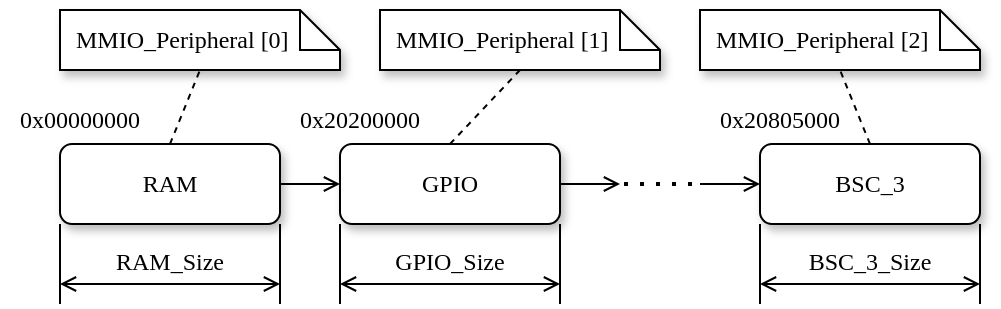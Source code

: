 <mxfile version="21.6.8" type="device">
  <diagram name="Page-1" id="RLWIMaJ11JOtgV8sg24g">
    <mxGraphModel dx="757" dy="554" grid="1" gridSize="10" guides="1" tooltips="1" connect="1" arrows="1" fold="1" page="1" pageScale="1" pageWidth="850" pageHeight="1100" math="0" shadow="0">
      <root>
        <mxCell id="0" />
        <mxCell id="1" parent="0" />
        <mxCell id="hkHh-y2pcCfkuMu4-OPQ-24" style="edgeStyle=orthogonalEdgeStyle;rounded=0;orthogonalLoop=1;jettySize=auto;html=1;exitX=1;exitY=0.5;exitDx=0;exitDy=0;entryX=0;entryY=0.5;entryDx=0;entryDy=0;endArrow=open;endFill=0;" parent="1" source="hkHh-y2pcCfkuMu4-OPQ-1" target="hkHh-y2pcCfkuMu4-OPQ-18" edge="1">
          <mxGeometry relative="1" as="geometry" />
        </mxCell>
        <mxCell id="hkHh-y2pcCfkuMu4-OPQ-1" value="RAM" style="rounded=1;whiteSpace=wrap;html=1;shadow=1;glass=0;fontFamily=Computer Modern;" parent="1" vertex="1">
          <mxGeometry x="150" y="367" width="110" height="40" as="geometry" />
        </mxCell>
        <mxCell id="hkHh-y2pcCfkuMu4-OPQ-5" value="0x00000000" style="text;html=1;strokeColor=none;fillColor=none;align=center;verticalAlign=middle;whiteSpace=wrap;rounded=0;fontFamily=Computer Modern;" parent="1" vertex="1">
          <mxGeometry x="120" y="340" width="80" height="30" as="geometry" />
        </mxCell>
        <mxCell id="hkHh-y2pcCfkuMu4-OPQ-12" style="edgeStyle=orthogonalEdgeStyle;rounded=0;orthogonalLoop=1;jettySize=auto;html=1;exitX=1;exitY=0.5;exitDx=0;exitDy=0;entryX=0;entryY=0.5;entryDx=0;entryDy=0;" parent="1" edge="1">
          <mxGeometry relative="1" as="geometry">
            <mxPoint x="460" y="390" as="targetPoint" />
          </mxGeometry>
        </mxCell>
        <mxCell id="hkHh-y2pcCfkuMu4-OPQ-13" value="RAM_Size" style="text;html=1;strokeColor=none;fillColor=none;align=center;verticalAlign=middle;whiteSpace=wrap;rounded=0;fontFamily=Computer Modern;" parent="1" vertex="1">
          <mxGeometry x="170" y="411" width="70" height="30" as="geometry" />
        </mxCell>
        <mxCell id="hkHh-y2pcCfkuMu4-OPQ-14" value="" style="endArrow=none;html=1;rounded=0;entryX=0;entryY=1;entryDx=0;entryDy=0;" parent="1" target="hkHh-y2pcCfkuMu4-OPQ-1" edge="1">
          <mxGeometry width="50" height="50" relative="1" as="geometry">
            <mxPoint x="150" y="447" as="sourcePoint" />
            <mxPoint x="150" y="427" as="targetPoint" />
          </mxGeometry>
        </mxCell>
        <mxCell id="hkHh-y2pcCfkuMu4-OPQ-15" value="" style="endArrow=none;html=1;rounded=0;entryX=0;entryY=1;entryDx=0;entryDy=0;" parent="1" edge="1">
          <mxGeometry width="50" height="50" relative="1" as="geometry">
            <mxPoint x="260" y="447" as="sourcePoint" />
            <mxPoint x="260" y="407" as="targetPoint" />
          </mxGeometry>
        </mxCell>
        <mxCell id="hkHh-y2pcCfkuMu4-OPQ-16" value="" style="endArrow=open;startArrow=open;html=1;rounded=0;startFill=0;endFill=0;" parent="1" edge="1">
          <mxGeometry width="50" height="50" relative="1" as="geometry">
            <mxPoint x="150" y="437" as="sourcePoint" />
            <mxPoint x="260" y="437" as="targetPoint" />
          </mxGeometry>
        </mxCell>
        <mxCell id="hkHh-y2pcCfkuMu4-OPQ-31" style="edgeStyle=orthogonalEdgeStyle;rounded=0;orthogonalLoop=1;jettySize=auto;html=1;exitX=1;exitY=0.5;exitDx=0;exitDy=0;endArrow=open;endFill=0;" parent="1" source="hkHh-y2pcCfkuMu4-OPQ-18" edge="1">
          <mxGeometry relative="1" as="geometry">
            <mxPoint x="430" y="387.143" as="targetPoint" />
          </mxGeometry>
        </mxCell>
        <mxCell id="hkHh-y2pcCfkuMu4-OPQ-18" value="GPIO" style="rounded=1;whiteSpace=wrap;html=1;shadow=1;glass=0;fontFamily=Computer Modern;" parent="1" vertex="1">
          <mxGeometry x="290" y="367" width="110" height="40" as="geometry" />
        </mxCell>
        <mxCell id="hkHh-y2pcCfkuMu4-OPQ-19" value="0x20200000" style="text;html=1;strokeColor=none;fillColor=none;align=center;verticalAlign=middle;whiteSpace=wrap;rounded=0;fontFamily=Computer Modern;" parent="1" vertex="1">
          <mxGeometry x="260" y="340" width="80" height="30" as="geometry" />
        </mxCell>
        <mxCell id="hkHh-y2pcCfkuMu4-OPQ-20" value="GPIO_Size" style="text;html=1;strokeColor=none;fillColor=none;align=center;verticalAlign=middle;whiteSpace=wrap;rounded=0;fontFamily=Computer Modern;" parent="1" vertex="1">
          <mxGeometry x="310" y="411" width="70" height="30" as="geometry" />
        </mxCell>
        <mxCell id="hkHh-y2pcCfkuMu4-OPQ-21" value="" style="endArrow=none;html=1;rounded=0;entryX=0;entryY=1;entryDx=0;entryDy=0;" parent="1" target="hkHh-y2pcCfkuMu4-OPQ-18" edge="1">
          <mxGeometry width="50" height="50" relative="1" as="geometry">
            <mxPoint x="290" y="447" as="sourcePoint" />
            <mxPoint x="290" y="427" as="targetPoint" />
          </mxGeometry>
        </mxCell>
        <mxCell id="hkHh-y2pcCfkuMu4-OPQ-22" value="" style="endArrow=none;html=1;rounded=0;entryX=0;entryY=1;entryDx=0;entryDy=0;" parent="1" edge="1">
          <mxGeometry width="50" height="50" relative="1" as="geometry">
            <mxPoint x="400" y="447" as="sourcePoint" />
            <mxPoint x="400" y="407" as="targetPoint" />
          </mxGeometry>
        </mxCell>
        <mxCell id="hkHh-y2pcCfkuMu4-OPQ-23" value="" style="endArrow=open;startArrow=open;html=1;rounded=0;startFill=0;endFill=0;" parent="1" edge="1">
          <mxGeometry width="50" height="50" relative="1" as="geometry">
            <mxPoint x="290" y="437" as="sourcePoint" />
            <mxPoint x="400" y="437" as="targetPoint" />
          </mxGeometry>
        </mxCell>
        <mxCell id="hkHh-y2pcCfkuMu4-OPQ-25" value="BSC_3" style="rounded=1;whiteSpace=wrap;html=1;shadow=1;glass=0;fontFamily=Computer Modern;" parent="1" vertex="1">
          <mxGeometry x="500" y="367" width="110" height="40" as="geometry" />
        </mxCell>
        <mxCell id="hkHh-y2pcCfkuMu4-OPQ-26" value="0x20805000" style="text;html=1;strokeColor=none;fillColor=none;align=center;verticalAlign=middle;whiteSpace=wrap;rounded=0;fontFamily=Computer Modern;" parent="1" vertex="1">
          <mxGeometry x="470" y="340" width="80" height="30" as="geometry" />
        </mxCell>
        <mxCell id="hkHh-y2pcCfkuMu4-OPQ-27" value="BSC_3_Size" style="text;html=1;strokeColor=none;fillColor=none;align=center;verticalAlign=middle;whiteSpace=wrap;rounded=0;fontFamily=Computer Modern;" parent="1" vertex="1">
          <mxGeometry x="520" y="411" width="70" height="30" as="geometry" />
        </mxCell>
        <mxCell id="hkHh-y2pcCfkuMu4-OPQ-28" value="" style="endArrow=none;html=1;rounded=0;entryX=0;entryY=1;entryDx=0;entryDy=0;" parent="1" target="hkHh-y2pcCfkuMu4-OPQ-25" edge="1">
          <mxGeometry width="50" height="50" relative="1" as="geometry">
            <mxPoint x="500" y="447" as="sourcePoint" />
            <mxPoint x="500" y="427" as="targetPoint" />
          </mxGeometry>
        </mxCell>
        <mxCell id="hkHh-y2pcCfkuMu4-OPQ-29" value="" style="endArrow=none;html=1;rounded=0;entryX=0;entryY=1;entryDx=0;entryDy=0;" parent="1" edge="1">
          <mxGeometry width="50" height="50" relative="1" as="geometry">
            <mxPoint x="610" y="447" as="sourcePoint" />
            <mxPoint x="610" y="407" as="targetPoint" />
          </mxGeometry>
        </mxCell>
        <mxCell id="hkHh-y2pcCfkuMu4-OPQ-30" value="" style="endArrow=open;startArrow=open;html=1;rounded=0;startFill=0;endFill=0;" parent="1" edge="1">
          <mxGeometry width="50" height="50" relative="1" as="geometry">
            <mxPoint x="500" y="437" as="sourcePoint" />
            <mxPoint x="610" y="437" as="targetPoint" />
          </mxGeometry>
        </mxCell>
        <mxCell id="hkHh-y2pcCfkuMu4-OPQ-33" style="edgeStyle=orthogonalEdgeStyle;rounded=0;orthogonalLoop=1;jettySize=auto;html=1;entryX=0;entryY=0.5;entryDx=0;entryDy=0;endArrow=open;endFill=0;" parent="1" target="hkHh-y2pcCfkuMu4-OPQ-25" edge="1">
          <mxGeometry relative="1" as="geometry">
            <mxPoint x="480" y="400" as="targetPoint" />
            <mxPoint x="470" y="387" as="sourcePoint" />
            <Array as="points">
              <mxPoint x="470" y="387" />
            </Array>
          </mxGeometry>
        </mxCell>
        <mxCell id="hkHh-y2pcCfkuMu4-OPQ-34" value="" style="endArrow=none;dashed=1;html=1;dashPattern=1 3;strokeWidth=2;rounded=0;" parent="1" edge="1">
          <mxGeometry width="50" height="50" relative="1" as="geometry">
            <mxPoint x="432" y="387" as="sourcePoint" />
            <mxPoint x="472" y="387" as="targetPoint" />
            <Array as="points">
              <mxPoint x="452" y="387" />
            </Array>
          </mxGeometry>
        </mxCell>
        <mxCell id="NQFpXoGzV3B180F2YpfI-1" value="&amp;nbsp; MMIO_Peripheral [0]" style="shape=note;size=20;whiteSpace=wrap;html=1;fontFamily=Computer Modern;shadow=1;align=left;" parent="1" vertex="1">
          <mxGeometry x="150" y="300" width="140" height="30" as="geometry" />
        </mxCell>
        <mxCell id="NQFpXoGzV3B180F2YpfI-4" value="&amp;nbsp; MMIO_Peripheral [1]" style="shape=note;size=20;whiteSpace=wrap;html=1;fontFamily=Computer Modern;shadow=1;align=left;" parent="1" vertex="1">
          <mxGeometry x="310" y="300" width="140" height="30" as="geometry" />
        </mxCell>
        <mxCell id="NQFpXoGzV3B180F2YpfI-5" value="&amp;nbsp; MMIO_Peripheral [2]" style="shape=note;size=20;whiteSpace=wrap;html=1;fontFamily=Computer Modern;shadow=1;align=left;" parent="1" vertex="1">
          <mxGeometry x="470" y="300" width="140" height="30" as="geometry" />
        </mxCell>
        <mxCell id="NQFpXoGzV3B180F2YpfI-6" value="" style="endArrow=none;dashed=1;html=1;rounded=0;exitX=0.5;exitY=0;exitDx=0;exitDy=0;entryX=0.5;entryY=1;entryDx=0;entryDy=0;entryPerimeter=0;" parent="1" source="hkHh-y2pcCfkuMu4-OPQ-1" target="NQFpXoGzV3B180F2YpfI-1" edge="1">
          <mxGeometry width="50" height="50" relative="1" as="geometry">
            <mxPoint x="200" y="280" as="sourcePoint" />
            <mxPoint x="250" y="230" as="targetPoint" />
          </mxGeometry>
        </mxCell>
        <mxCell id="NQFpXoGzV3B180F2YpfI-7" value="" style="endArrow=none;dashed=1;html=1;rounded=0;exitX=0.5;exitY=0;exitDx=0;exitDy=0;entryX=0.5;entryY=1;entryDx=0;entryDy=0;entryPerimeter=0;" parent="1" source="hkHh-y2pcCfkuMu4-OPQ-18" target="NQFpXoGzV3B180F2YpfI-4" edge="1">
          <mxGeometry width="50" height="50" relative="1" as="geometry">
            <mxPoint x="215" y="377" as="sourcePoint" />
            <mxPoint x="250" y="330" as="targetPoint" />
          </mxGeometry>
        </mxCell>
        <mxCell id="NQFpXoGzV3B180F2YpfI-8" value="" style="endArrow=none;dashed=1;html=1;rounded=0;exitX=0.5;exitY=0;exitDx=0;exitDy=0;entryX=0.5;entryY=1;entryDx=0;entryDy=0;entryPerimeter=0;" parent="1" source="hkHh-y2pcCfkuMu4-OPQ-25" target="NQFpXoGzV3B180F2YpfI-5" edge="1">
          <mxGeometry width="50" height="50" relative="1" as="geometry">
            <mxPoint x="355" y="377" as="sourcePoint" />
            <mxPoint x="390" y="330" as="targetPoint" />
          </mxGeometry>
        </mxCell>
      </root>
    </mxGraphModel>
  </diagram>
</mxfile>
